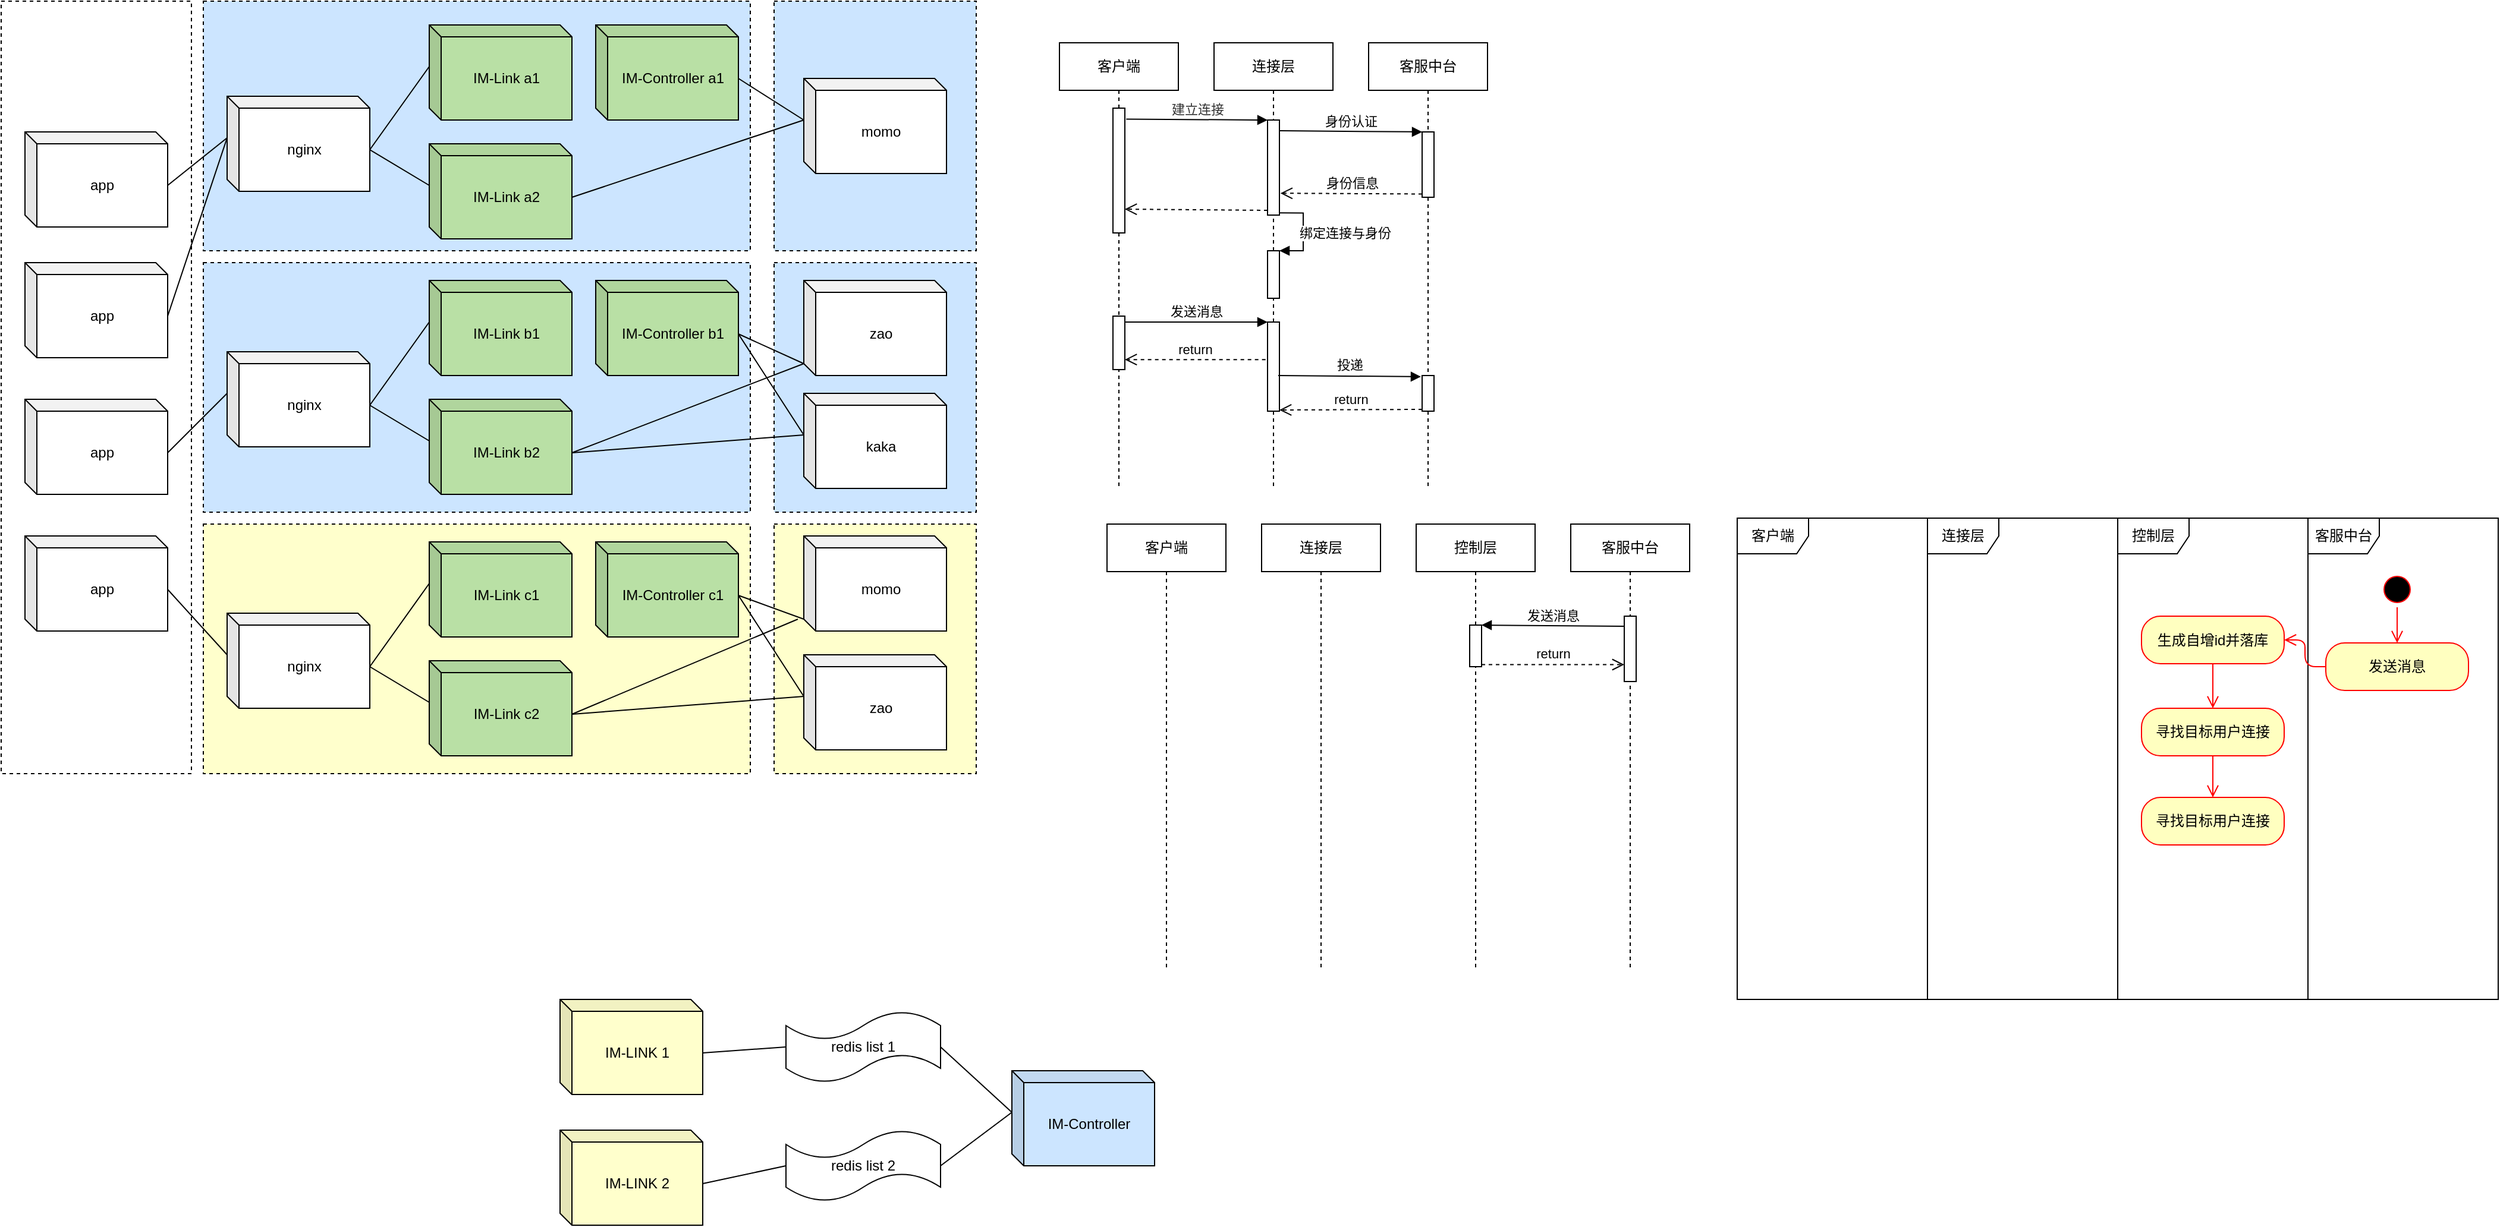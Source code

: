 <mxfile version="14.9.9" type="github"><diagram id="HWR2bWe-rGr_6qBOK7RL" name="Page-1"><mxGraphModel dx="946" dy="614" grid="1" gridSize="10" guides="1" tooltips="1" connect="1" arrows="1" fold="1" page="0" pageScale="1" pageWidth="827" pageHeight="1169" math="0" shadow="0"><root><mxCell id="0"/><mxCell id="1" parent="0"/><mxCell id="uBFtZ3P6UFGyT4fA2xU4-18" value="" style="rounded=0;whiteSpace=wrap;html=1;dashed=1;fillColor=#FFFFFF;" vertex="1" parent="1"><mxGeometry x="60" y="190" width="160" height="650" as="geometry"/></mxCell><mxCell id="4VuAMpq9W8bY4tnPrgcq-34" value="" style="rounded=0;whiteSpace=wrap;html=1;dashed=1;fillColor=#FFFFCC;" parent="1" vertex="1"><mxGeometry x="710" y="630" width="170" height="210" as="geometry"/></mxCell><mxCell id="4VuAMpq9W8bY4tnPrgcq-33" value="" style="rounded=0;whiteSpace=wrap;html=1;dashed=1;fillColor=#CCE5FF;" parent="1" vertex="1"><mxGeometry x="710" y="190" width="170" height="210" as="geometry"/></mxCell><mxCell id="4VuAMpq9W8bY4tnPrgcq-32" value="" style="rounded=0;whiteSpace=wrap;html=1;dashed=1;fillColor=#CCE5FF;" parent="1" vertex="1"><mxGeometry x="710" y="410" width="170" height="210" as="geometry"/></mxCell><mxCell id="4VuAMpq9W8bY4tnPrgcq-31" value="" style="rounded=0;whiteSpace=wrap;html=1;dashed=1;fillColor=#FFFFCC;" parent="1" vertex="1"><mxGeometry x="230" y="630" width="460" height="210" as="geometry"/></mxCell><mxCell id="4VuAMpq9W8bY4tnPrgcq-30" value="" style="rounded=0;whiteSpace=wrap;html=1;dashed=1;fillColor=#CCE5FF;" parent="1" vertex="1"><mxGeometry x="230" y="410" width="460" height="210" as="geometry"/></mxCell><mxCell id="4VuAMpq9W8bY4tnPrgcq-29" value="" style="rounded=0;whiteSpace=wrap;html=1;dashed=1;fillColor=#CCE5FF;" parent="1" vertex="1"><mxGeometry x="230" y="190" width="460" height="210" as="geometry"/></mxCell><mxCell id="4VuAMpq9W8bY4tnPrgcq-4" style="rounded=0;orthogonalLoop=1;jettySize=auto;html=1;exitX=0;exitY=0;exitDx=120;exitDy=45;exitPerimeter=0;entryX=0;entryY=0;entryDx=0;entryDy=35;entryPerimeter=0;endArrow=none;endFill=0;" parent="1" source="4VuAMpq9W8bY4tnPrgcq-1" target="4VuAMpq9W8bY4tnPrgcq-2" edge="1"><mxGeometry relative="1" as="geometry"/></mxCell><mxCell id="4VuAMpq9W8bY4tnPrgcq-5" style="edgeStyle=none;rounded=0;orthogonalLoop=1;jettySize=auto;html=1;exitX=0;exitY=0;exitDx=120;exitDy=45;exitPerimeter=0;entryX=0;entryY=0;entryDx=0;entryDy=35;entryPerimeter=0;endArrow=none;endFill=0;" parent="1" source="4VuAMpq9W8bY4tnPrgcq-1" target="4VuAMpq9W8bY4tnPrgcq-3" edge="1"><mxGeometry relative="1" as="geometry"/></mxCell><mxCell id="4VuAMpq9W8bY4tnPrgcq-1" value="nginx" style="shape=cube;whiteSpace=wrap;html=1;boundedLbl=1;backgroundOutline=1;darkOpacity=0.05;darkOpacity2=0.1;size=10;" parent="1" vertex="1"><mxGeometry x="250" y="270" width="120" height="80" as="geometry"/></mxCell><mxCell id="4VuAMpq9W8bY4tnPrgcq-2" value="IM-Link a1" style="shape=cube;whiteSpace=wrap;html=1;boundedLbl=1;backgroundOutline=1;darkOpacity=0.05;darkOpacity2=0.1;size=10;fillColor=#B9E0A5;" parent="1" vertex="1"><mxGeometry x="420" y="210" width="120" height="80" as="geometry"/></mxCell><mxCell id="uBFtZ3P6UFGyT4fA2xU4-16" style="rounded=0;orthogonalLoop=1;jettySize=auto;html=1;exitX=0;exitY=0;exitDx=120;exitDy=45;exitPerimeter=0;entryX=0;entryY=0;entryDx=0;entryDy=35;entryPerimeter=0;endArrow=none;endFill=0;" edge="1" parent="1" source="4VuAMpq9W8bY4tnPrgcq-3" target="4VuAMpq9W8bY4tnPrgcq-17"><mxGeometry relative="1" as="geometry"/></mxCell><mxCell id="4VuAMpq9W8bY4tnPrgcq-3" value="IM-Link a2" style="shape=cube;whiteSpace=wrap;html=1;boundedLbl=1;backgroundOutline=1;darkOpacity=0.05;darkOpacity2=0.1;size=10;fillColor=#B9E0A5;" parent="1" vertex="1"><mxGeometry x="420" y="310" width="120" height="80" as="geometry"/></mxCell><mxCell id="4VuAMpq9W8bY4tnPrgcq-6" style="rounded=0;orthogonalLoop=1;jettySize=auto;html=1;exitX=0;exitY=0;exitDx=120;exitDy=45;exitPerimeter=0;entryX=0;entryY=0;entryDx=0;entryDy=35;entryPerimeter=0;endArrow=none;endFill=0;" parent="1" source="4VuAMpq9W8bY4tnPrgcq-8" target="4VuAMpq9W8bY4tnPrgcq-9" edge="1"><mxGeometry relative="1" as="geometry"/></mxCell><mxCell id="4VuAMpq9W8bY4tnPrgcq-7" style="edgeStyle=none;rounded=0;orthogonalLoop=1;jettySize=auto;html=1;exitX=0;exitY=0;exitDx=120;exitDy=45;exitPerimeter=0;entryX=0;entryY=0;entryDx=0;entryDy=35;entryPerimeter=0;endArrow=none;endFill=0;" parent="1" source="4VuAMpq9W8bY4tnPrgcq-8" target="4VuAMpq9W8bY4tnPrgcq-10" edge="1"><mxGeometry relative="1" as="geometry"/></mxCell><mxCell id="4VuAMpq9W8bY4tnPrgcq-8" value="nginx" style="shape=cube;whiteSpace=wrap;html=1;boundedLbl=1;backgroundOutline=1;darkOpacity=0.05;darkOpacity2=0.1;size=10;" parent="1" vertex="1"><mxGeometry x="250" y="485" width="120" height="80" as="geometry"/></mxCell><mxCell id="4VuAMpq9W8bY4tnPrgcq-9" value="IM-Link b1" style="shape=cube;whiteSpace=wrap;html=1;boundedLbl=1;backgroundOutline=1;darkOpacity=0.05;darkOpacity2=0.1;size=10;fillColor=#B9E0A5;" parent="1" vertex="1"><mxGeometry x="420" y="425" width="120" height="80" as="geometry"/></mxCell><mxCell id="uBFtZ3P6UFGyT4fA2xU4-20" style="edgeStyle=none;rounded=0;orthogonalLoop=1;jettySize=auto;html=1;exitX=0;exitY=0;exitDx=120;exitDy=45;exitPerimeter=0;entryX=0;entryY=0;entryDx=0;entryDy=70;entryPerimeter=0;endArrow=none;endFill=0;" edge="1" parent="1" source="4VuAMpq9W8bY4tnPrgcq-10" target="4VuAMpq9W8bY4tnPrgcq-18"><mxGeometry relative="1" as="geometry"/></mxCell><mxCell id="uBFtZ3P6UFGyT4fA2xU4-21" style="edgeStyle=none;rounded=0;orthogonalLoop=1;jettySize=auto;html=1;exitX=0;exitY=0;exitDx=120;exitDy=45;exitPerimeter=0;entryX=0;entryY=0;entryDx=0;entryDy=35;entryPerimeter=0;endArrow=none;endFill=0;" edge="1" parent="1" source="4VuAMpq9W8bY4tnPrgcq-10" target="4VuAMpq9W8bY4tnPrgcq-24"><mxGeometry relative="1" as="geometry"/></mxCell><mxCell id="4VuAMpq9W8bY4tnPrgcq-10" value="IM-Link b2" style="shape=cube;whiteSpace=wrap;html=1;boundedLbl=1;backgroundOutline=1;darkOpacity=0.05;darkOpacity2=0.1;size=10;fillColor=#B9E0A5;" parent="1" vertex="1"><mxGeometry x="420" y="525" width="120" height="80" as="geometry"/></mxCell><mxCell id="uBFtZ3P6UFGyT4fA2xU4-32" style="edgeStyle=none;rounded=0;orthogonalLoop=1;jettySize=auto;html=1;exitX=0;exitY=0;exitDx=120;exitDy=45;exitPerimeter=0;entryX=0;entryY=0;entryDx=0;entryDy=35;entryPerimeter=0;endArrow=none;endFill=0;" edge="1" parent="1" source="4VuAMpq9W8bY4tnPrgcq-13" target="4VuAMpq9W8bY4tnPrgcq-1"><mxGeometry relative="1" as="geometry"/></mxCell><mxCell id="4VuAMpq9W8bY4tnPrgcq-13" value="app" style="shape=cube;whiteSpace=wrap;html=1;boundedLbl=1;backgroundOutline=1;darkOpacity=0.05;darkOpacity2=0.1;size=10;" parent="1" vertex="1"><mxGeometry x="80" y="300" width="120" height="80" as="geometry"/></mxCell><mxCell id="uBFtZ3P6UFGyT4fA2xU4-33" style="edgeStyle=none;rounded=0;orthogonalLoop=1;jettySize=auto;html=1;exitX=0;exitY=0;exitDx=120;exitDy=45;exitPerimeter=0;entryX=0;entryY=0;entryDx=0;entryDy=35;entryPerimeter=0;endArrow=none;endFill=0;" edge="1" parent="1" source="4VuAMpq9W8bY4tnPrgcq-14" target="4VuAMpq9W8bY4tnPrgcq-1"><mxGeometry relative="1" as="geometry"/></mxCell><mxCell id="4VuAMpq9W8bY4tnPrgcq-14" value="app" style="shape=cube;whiteSpace=wrap;html=1;boundedLbl=1;backgroundOutline=1;darkOpacity=0.05;darkOpacity2=0.1;size=10;" parent="1" vertex="1"><mxGeometry x="80" y="410" width="120" height="80" as="geometry"/></mxCell><mxCell id="uBFtZ3P6UFGyT4fA2xU4-34" style="edgeStyle=none;rounded=0;orthogonalLoop=1;jettySize=auto;html=1;exitX=0;exitY=0;exitDx=120;exitDy=45;exitPerimeter=0;entryX=0;entryY=0;entryDx=0;entryDy=35;entryPerimeter=0;endArrow=none;endFill=0;" edge="1" parent="1" source="4VuAMpq9W8bY4tnPrgcq-15" target="4VuAMpq9W8bY4tnPrgcq-8"><mxGeometry relative="1" as="geometry"/></mxCell><mxCell id="4VuAMpq9W8bY4tnPrgcq-15" value="app" style="shape=cube;whiteSpace=wrap;html=1;boundedLbl=1;backgroundOutline=1;darkOpacity=0.05;darkOpacity2=0.1;size=10;" parent="1" vertex="1"><mxGeometry x="80" y="525" width="120" height="80" as="geometry"/></mxCell><mxCell id="uBFtZ3P6UFGyT4fA2xU4-35" style="edgeStyle=none;rounded=0;orthogonalLoop=1;jettySize=auto;html=1;exitX=0;exitY=0;exitDx=120;exitDy=45;exitPerimeter=0;entryX=0;entryY=0;entryDx=0;entryDy=35;entryPerimeter=0;endArrow=none;endFill=0;" edge="1" parent="1" source="4VuAMpq9W8bY4tnPrgcq-16" target="4VuAMpq9W8bY4tnPrgcq-21"><mxGeometry relative="1" as="geometry"/></mxCell><mxCell id="4VuAMpq9W8bY4tnPrgcq-16" value="app" style="shape=cube;whiteSpace=wrap;html=1;boundedLbl=1;backgroundOutline=1;darkOpacity=0.05;darkOpacity2=0.1;size=10;" parent="1" vertex="1"><mxGeometry x="80" y="640" width="120" height="80" as="geometry"/></mxCell><mxCell id="4VuAMpq9W8bY4tnPrgcq-17" value="momo" style="shape=cube;whiteSpace=wrap;html=1;boundedLbl=1;backgroundOutline=1;darkOpacity=0.05;darkOpacity2=0.1;size=10;" parent="1" vertex="1"><mxGeometry x="735" y="255" width="120" height="80" as="geometry"/></mxCell><mxCell id="4VuAMpq9W8bY4tnPrgcq-18" value="zao" style="shape=cube;whiteSpace=wrap;html=1;boundedLbl=1;backgroundOutline=1;darkOpacity=0.05;darkOpacity2=0.1;size=10;" parent="1" vertex="1"><mxGeometry x="735" y="425" width="120" height="80" as="geometry"/></mxCell><mxCell id="4VuAMpq9W8bY4tnPrgcq-19" style="rounded=0;orthogonalLoop=1;jettySize=auto;html=1;exitX=0;exitY=0;exitDx=120;exitDy=45;exitPerimeter=0;entryX=0;entryY=0;entryDx=0;entryDy=35;entryPerimeter=0;endArrow=none;endFill=0;" parent="1" source="4VuAMpq9W8bY4tnPrgcq-21" target="4VuAMpq9W8bY4tnPrgcq-22" edge="1"><mxGeometry relative="1" as="geometry"/></mxCell><mxCell id="4VuAMpq9W8bY4tnPrgcq-20" style="edgeStyle=none;rounded=0;orthogonalLoop=1;jettySize=auto;html=1;exitX=0;exitY=0;exitDx=120;exitDy=45;exitPerimeter=0;entryX=0;entryY=0;entryDx=0;entryDy=35;entryPerimeter=0;endArrow=none;endFill=0;" parent="1" source="4VuAMpq9W8bY4tnPrgcq-21" target="4VuAMpq9W8bY4tnPrgcq-23" edge="1"><mxGeometry relative="1" as="geometry"/></mxCell><mxCell id="4VuAMpq9W8bY4tnPrgcq-21" value="nginx" style="shape=cube;whiteSpace=wrap;html=1;boundedLbl=1;backgroundOutline=1;darkOpacity=0.05;darkOpacity2=0.1;size=10;" parent="1" vertex="1"><mxGeometry x="250" y="705" width="120" height="80" as="geometry"/></mxCell><mxCell id="4VuAMpq9W8bY4tnPrgcq-22" value="IM-Link c1" style="shape=cube;whiteSpace=wrap;html=1;boundedLbl=1;backgroundOutline=1;darkOpacity=0.05;darkOpacity2=0.1;size=10;fillColor=#B9E0A5;" parent="1" vertex="1"><mxGeometry x="420" y="645" width="120" height="80" as="geometry"/></mxCell><mxCell id="uBFtZ3P6UFGyT4fA2xU4-28" style="edgeStyle=none;rounded=0;orthogonalLoop=1;jettySize=auto;html=1;exitX=0;exitY=0;exitDx=120;exitDy=45;exitPerimeter=0;entryX=0;entryY=0;entryDx=0;entryDy=35;entryPerimeter=0;endArrow=none;endFill=0;" edge="1" parent="1" source="4VuAMpq9W8bY4tnPrgcq-23" target="4VuAMpq9W8bY4tnPrgcq-26"><mxGeometry relative="1" as="geometry"/></mxCell><mxCell id="uBFtZ3P6UFGyT4fA2xU4-30" style="edgeStyle=none;rounded=0;orthogonalLoop=1;jettySize=auto;html=1;exitX=0;exitY=0;exitDx=120;exitDy=45;exitPerimeter=0;endArrow=none;endFill=0;" edge="1" parent="1" source="4VuAMpq9W8bY4tnPrgcq-23"><mxGeometry relative="1" as="geometry"><mxPoint x="730" y="710" as="targetPoint"/></mxGeometry></mxCell><mxCell id="4VuAMpq9W8bY4tnPrgcq-23" value="IM-Link c2" style="shape=cube;whiteSpace=wrap;html=1;boundedLbl=1;backgroundOutline=1;darkOpacity=0.05;darkOpacity2=0.1;size=10;fillColor=#B9E0A5;" parent="1" vertex="1"><mxGeometry x="420" y="745" width="120" height="80" as="geometry"/></mxCell><mxCell id="4VuAMpq9W8bY4tnPrgcq-24" value="kaka" style="shape=cube;whiteSpace=wrap;html=1;boundedLbl=1;backgroundOutline=1;darkOpacity=0.05;darkOpacity2=0.1;size=10;" parent="1" vertex="1"><mxGeometry x="735" y="520" width="120" height="80" as="geometry"/></mxCell><mxCell id="4VuAMpq9W8bY4tnPrgcq-25" value="momo" style="shape=cube;whiteSpace=wrap;html=1;boundedLbl=1;backgroundOutline=1;darkOpacity=0.05;darkOpacity2=0.1;size=10;" parent="1" vertex="1"><mxGeometry x="735" y="640" width="120" height="80" as="geometry"/></mxCell><mxCell id="4VuAMpq9W8bY4tnPrgcq-26" value="zao" style="shape=cube;whiteSpace=wrap;html=1;boundedLbl=1;backgroundOutline=1;darkOpacity=0.05;darkOpacity2=0.1;size=10;" parent="1" vertex="1"><mxGeometry x="735" y="740" width="120" height="80" as="geometry"/></mxCell><mxCell id="4VuAMpq9W8bY4tnPrgcq-35" value="&lt;font color=&quot;#000000&quot;&gt;客户端&lt;/font&gt;" style="shape=umlLifeline;perimeter=lifelinePerimeter;whiteSpace=wrap;html=1;container=1;collapsible=0;recursiveResize=0;outlineConnect=0;fontColor=#FFFFFF;fillColor=#FFFFFF;" parent="1" vertex="1"><mxGeometry x="950" y="225" width="100" height="375" as="geometry"/></mxCell><mxCell id="4VuAMpq9W8bY4tnPrgcq-41" value="" style="html=1;points=[];perimeter=orthogonalPerimeter;fontColor=#FFFFFF;fillColor=#FFFFFF;" parent="4VuAMpq9W8bY4tnPrgcq-35" vertex="1"><mxGeometry x="45" y="55" width="10" height="105" as="geometry"/></mxCell><mxCell id="4VuAMpq9W8bY4tnPrgcq-36" value="&lt;font color=&quot;#000000&quot;&gt;连接层&lt;/font&gt;" style="shape=umlLifeline;perimeter=lifelinePerimeter;whiteSpace=wrap;html=1;container=1;collapsible=0;recursiveResize=0;outlineConnect=0;fontColor=#FFFFFF;fillColor=#FFFFFF;" parent="1" vertex="1"><mxGeometry x="1080" y="225" width="100" height="375" as="geometry"/></mxCell><mxCell id="4VuAMpq9W8bY4tnPrgcq-42" value="" style="html=1;points=[];perimeter=orthogonalPerimeter;fontColor=#FFFFFF;fillColor=#FFFFFF;" parent="4VuAMpq9W8bY4tnPrgcq-36" vertex="1"><mxGeometry x="45" y="65" width="10" height="80" as="geometry"/></mxCell><mxCell id="4VuAMpq9W8bY4tnPrgcq-48" value="" style="html=1;points=[];perimeter=orthogonalPerimeter;fontColor=#FFFFFF;fillColor=#FFFFFF;" parent="4VuAMpq9W8bY4tnPrgcq-36" vertex="1"><mxGeometry x="45" y="175" width="10" height="40" as="geometry"/></mxCell><mxCell id="4VuAMpq9W8bY4tnPrgcq-49" value="self call" style="edgeStyle=orthogonalEdgeStyle;html=1;align=left;spacingLeft=2;endArrow=block;rounded=0;entryX=1;entryY=0;fontColor=#FFFFFF;fillColor=#99CCFF;exitX=1.029;exitY=0.977;exitDx=0;exitDy=0;exitPerimeter=0;" parent="4VuAMpq9W8bY4tnPrgcq-36" source="4VuAMpq9W8bY4tnPrgcq-42" target="4VuAMpq9W8bY4tnPrgcq-48" edge="1"><mxGeometry relative="1" as="geometry"><mxPoint x="45" y="160" as="sourcePoint"/><Array as="points"><mxPoint x="75" y="143"/><mxPoint x="75" y="175"/></Array></mxGeometry></mxCell><mxCell id="4VuAMpq9W8bY4tnPrgcq-50" value="&lt;font color=&quot;#000000&quot;&gt;绑定连接与身份&lt;/font&gt;" style="edgeLabel;html=1;align=center;verticalAlign=middle;resizable=0;points=[];fontColor=#FFFFFF;" parent="4VuAMpq9W8bY4tnPrgcq-49" vertex="1" connectable="0"><mxGeometry x="-0.067" y="-1" relative="1" as="geometry"><mxPoint x="36" y="3" as="offset"/></mxGeometry></mxCell><mxCell id="uBFtZ3P6UFGyT4fA2xU4-1" value="" style="html=1;points=[];perimeter=orthogonalPerimeter;" vertex="1" parent="4VuAMpq9W8bY4tnPrgcq-36"><mxGeometry x="45" y="235" width="10" height="75" as="geometry"/></mxCell><mxCell id="4VuAMpq9W8bY4tnPrgcq-37" value="&lt;font color=&quot;#000000&quot;&gt;客服中台&lt;/font&gt;" style="shape=umlLifeline;perimeter=lifelinePerimeter;whiteSpace=wrap;html=1;container=1;collapsible=0;recursiveResize=0;outlineConnect=0;fontColor=#FFFFFF;fillColor=#FFFFFF;" parent="1" vertex="1"><mxGeometry x="1210" y="225" width="100" height="375" as="geometry"/></mxCell><mxCell id="4VuAMpq9W8bY4tnPrgcq-45" value="" style="html=1;points=[];perimeter=orthogonalPerimeter;fontColor=#FFFFFF;fillColor=#FFFFFF;" parent="4VuAMpq9W8bY4tnPrgcq-37" vertex="1"><mxGeometry x="45" y="75" width="10" height="55" as="geometry"/></mxCell><mxCell id="uBFtZ3P6UFGyT4fA2xU4-5" value="" style="html=1;points=[];perimeter=orthogonalPerimeter;" vertex="1" parent="4VuAMpq9W8bY4tnPrgcq-37"><mxGeometry x="45" y="280" width="10" height="30" as="geometry"/></mxCell><mxCell id="4VuAMpq9W8bY4tnPrgcq-43" value="&lt;font color=&quot;#333333&quot;&gt;建立连接&lt;/font&gt;" style="html=1;verticalAlign=bottom;endArrow=block;entryX=0;entryY=0;fontColor=#FFFFFF;fillColor=#99CCFF;exitX=1.114;exitY=0.088;exitDx=0;exitDy=0;exitPerimeter=0;" parent="1" source="4VuAMpq9W8bY4tnPrgcq-41" target="4VuAMpq9W8bY4tnPrgcq-42" edge="1"><mxGeometry relative="1" as="geometry"><mxPoint x="1007" y="290" as="sourcePoint"/></mxGeometry></mxCell><mxCell id="4VuAMpq9W8bY4tnPrgcq-46" value="&lt;font color=&quot;#000000&quot;&gt;身份认证&lt;/font&gt;" style="html=1;verticalAlign=bottom;endArrow=block;entryX=0;entryY=0;fontColor=#FFFFFF;fillColor=#99CCFF;exitX=1.029;exitY=0.113;exitDx=0;exitDy=0;exitPerimeter=0;" parent="1" source="4VuAMpq9W8bY4tnPrgcq-42" target="4VuAMpq9W8bY4tnPrgcq-45" edge="1"><mxGeometry relative="1" as="geometry"><mxPoint x="1185" y="300" as="sourcePoint"/></mxGeometry></mxCell><mxCell id="4VuAMpq9W8bY4tnPrgcq-47" value="&lt;font color=&quot;#000000&quot;&gt;身份信息&lt;/font&gt;" style="html=1;verticalAlign=bottom;endArrow=open;dashed=1;endSize=8;exitX=0;exitY=0.95;fontColor=#FFFFFF;fillColor=#99CCFF;entryX=1.086;entryY=0.77;entryDx=0;entryDy=0;entryPerimeter=0;" parent="1" source="4VuAMpq9W8bY4tnPrgcq-45" target="4VuAMpq9W8bY4tnPrgcq-42" edge="1"><mxGeometry relative="1" as="geometry"><mxPoint x="1185" y="376" as="targetPoint"/></mxGeometry></mxCell><mxCell id="4VuAMpq9W8bY4tnPrgcq-44" value="" style="html=1;verticalAlign=bottom;endArrow=open;dashed=1;endSize=8;exitX=0;exitY=0.95;fontColor=#FFFFFF;fillColor=#99CCFF;" parent="1" source="4VuAMpq9W8bY4tnPrgcq-42" edge="1"><mxGeometry relative="1" as="geometry"><mxPoint x="1005" y="365" as="targetPoint"/></mxGeometry></mxCell><mxCell id="4VuAMpq9W8bY4tnPrgcq-51" value="" style="html=1;points=[];perimeter=orthogonalPerimeter;fontColor=#FFFFFF;fillColor=#FFFFFF;" parent="1" vertex="1"><mxGeometry x="995" y="455" width="10" height="45" as="geometry"/></mxCell><mxCell id="uBFtZ3P6UFGyT4fA2xU4-6" value="投递" style="html=1;verticalAlign=bottom;endArrow=block;entryX=-0.1;entryY=0.033;exitX=0.9;exitY=0.6;exitDx=0;exitDy=0;exitPerimeter=0;entryDx=0;entryDy=0;entryPerimeter=0;" edge="1" target="uBFtZ3P6UFGyT4fA2xU4-5" parent="1" source="uBFtZ3P6UFGyT4fA2xU4-1"><mxGeometry relative="1" as="geometry"><mxPoint x="1185" y="470" as="sourcePoint"/></mxGeometry></mxCell><mxCell id="uBFtZ3P6UFGyT4fA2xU4-7" value="return" style="html=1;verticalAlign=bottom;endArrow=open;dashed=1;endSize=8;exitX=0;exitY=0.95;" edge="1" source="uBFtZ3P6UFGyT4fA2xU4-5" parent="1"><mxGeometry relative="1" as="geometry"><mxPoint x="1135" y="534" as="targetPoint"/></mxGeometry></mxCell><mxCell id="uBFtZ3P6UFGyT4fA2xU4-2" value="发送消息" style="html=1;verticalAlign=bottom;endArrow=block;entryX=0;entryY=0;" edge="1" target="uBFtZ3P6UFGyT4fA2xU4-1" parent="1" source="4VuAMpq9W8bY4tnPrgcq-51"><mxGeometry relative="1" as="geometry"><mxPoint x="1055" y="460" as="sourcePoint"/></mxGeometry></mxCell><mxCell id="uBFtZ3P6UFGyT4fA2xU4-3" value="return" style="html=1;verticalAlign=bottom;endArrow=open;dashed=1;endSize=8;exitX=-0.167;exitY=0.421;exitDx=0;exitDy=0;exitPerimeter=0;" edge="1" source="uBFtZ3P6UFGyT4fA2xU4-1" parent="1" target="4VuAMpq9W8bY4tnPrgcq-51"><mxGeometry relative="1" as="geometry"><mxPoint x="1055" y="536" as="targetPoint"/></mxGeometry></mxCell><mxCell id="uBFtZ3P6UFGyT4fA2xU4-17" style="edgeStyle=none;rounded=0;orthogonalLoop=1;jettySize=auto;html=1;exitX=0;exitY=0;exitDx=120;exitDy=45;exitPerimeter=0;entryX=0;entryY=0;entryDx=0;entryDy=35;entryPerimeter=0;endArrow=none;endFill=0;" edge="1" parent="1" source="uBFtZ3P6UFGyT4fA2xU4-15" target="4VuAMpq9W8bY4tnPrgcq-17"><mxGeometry relative="1" as="geometry"/></mxCell><mxCell id="uBFtZ3P6UFGyT4fA2xU4-15" value="IM-Controller a1" style="shape=cube;whiteSpace=wrap;html=1;boundedLbl=1;backgroundOutline=1;darkOpacity=0.05;darkOpacity2=0.1;size=10;fillColor=#B9E0A5;" vertex="1" parent="1"><mxGeometry x="560" y="210" width="120" height="80" as="geometry"/></mxCell><mxCell id="uBFtZ3P6UFGyT4fA2xU4-22" style="edgeStyle=none;rounded=0;orthogonalLoop=1;jettySize=auto;html=1;exitX=0;exitY=0;exitDx=120;exitDy=45;exitPerimeter=0;entryX=0;entryY=0;entryDx=0;entryDy=70;entryPerimeter=0;endArrow=none;endFill=0;" edge="1" parent="1" source="uBFtZ3P6UFGyT4fA2xU4-19" target="4VuAMpq9W8bY4tnPrgcq-18"><mxGeometry relative="1" as="geometry"/></mxCell><mxCell id="uBFtZ3P6UFGyT4fA2xU4-23" style="edgeStyle=none;rounded=0;orthogonalLoop=1;jettySize=auto;html=1;exitX=0;exitY=0;exitDx=120;exitDy=45;exitPerimeter=0;entryX=0;entryY=0;entryDx=0;entryDy=35;entryPerimeter=0;endArrow=none;endFill=0;" edge="1" parent="1" source="uBFtZ3P6UFGyT4fA2xU4-19" target="4VuAMpq9W8bY4tnPrgcq-24"><mxGeometry relative="1" as="geometry"/></mxCell><mxCell id="uBFtZ3P6UFGyT4fA2xU4-19" value="IM-Controller b1" style="shape=cube;whiteSpace=wrap;html=1;boundedLbl=1;backgroundOutline=1;darkOpacity=0.05;darkOpacity2=0.1;size=10;fillColor=#B9E0A5;" vertex="1" parent="1"><mxGeometry x="560" y="425" width="120" height="80" as="geometry"/></mxCell><mxCell id="uBFtZ3P6UFGyT4fA2xU4-29" style="edgeStyle=none;rounded=0;orthogonalLoop=1;jettySize=auto;html=1;exitX=0;exitY=0;exitDx=120;exitDy=45;exitPerimeter=0;entryX=0;entryY=0;entryDx=0;entryDy=70;entryPerimeter=0;endArrow=none;endFill=0;" edge="1" parent="1" source="uBFtZ3P6UFGyT4fA2xU4-27" target="4VuAMpq9W8bY4tnPrgcq-25"><mxGeometry relative="1" as="geometry"/></mxCell><mxCell id="uBFtZ3P6UFGyT4fA2xU4-31" style="edgeStyle=none;rounded=0;orthogonalLoop=1;jettySize=auto;html=1;exitX=0;exitY=0;exitDx=120;exitDy=45;exitPerimeter=0;entryX=0;entryY=0;entryDx=0;entryDy=35;entryPerimeter=0;endArrow=none;endFill=0;" edge="1" parent="1" source="uBFtZ3P6UFGyT4fA2xU4-27" target="4VuAMpq9W8bY4tnPrgcq-26"><mxGeometry relative="1" as="geometry"/></mxCell><mxCell id="uBFtZ3P6UFGyT4fA2xU4-27" value="IM-Controller c1" style="shape=cube;whiteSpace=wrap;html=1;boundedLbl=1;backgroundOutline=1;darkOpacity=0.05;darkOpacity2=0.1;size=10;fillColor=#B9E0A5;" vertex="1" parent="1"><mxGeometry x="560" y="645" width="120" height="80" as="geometry"/></mxCell><mxCell id="uBFtZ3P6UFGyT4fA2xU4-42" value="&lt;font color=&quot;#000000&quot;&gt;客户端&lt;/font&gt;" style="shape=umlLifeline;perimeter=lifelinePerimeter;whiteSpace=wrap;html=1;container=1;collapsible=0;recursiveResize=0;outlineConnect=0;fontColor=#FFFFFF;fillColor=#FFFFFF;" vertex="1" parent="1"><mxGeometry x="990" y="630" width="100" height="375" as="geometry"/></mxCell><mxCell id="uBFtZ3P6UFGyT4fA2xU4-43" value="&lt;font color=&quot;#000000&quot;&gt;连接层&lt;/font&gt;" style="shape=umlLifeline;perimeter=lifelinePerimeter;whiteSpace=wrap;html=1;container=1;collapsible=0;recursiveResize=0;outlineConnect=0;fontColor=#FFFFFF;fillColor=#FFFFFF;" vertex="1" parent="1"><mxGeometry x="1120" y="630" width="100" height="375" as="geometry"/></mxCell><mxCell id="uBFtZ3P6UFGyT4fA2xU4-44" value="&lt;font color=&quot;#000000&quot;&gt;客服中台&lt;/font&gt;" style="shape=umlLifeline;perimeter=lifelinePerimeter;whiteSpace=wrap;html=1;container=1;collapsible=0;recursiveResize=0;outlineConnect=0;fontColor=#FFFFFF;fillColor=#FFFFFF;" vertex="1" parent="1"><mxGeometry x="1380" y="630" width="100" height="375" as="geometry"/></mxCell><mxCell id="uBFtZ3P6UFGyT4fA2xU4-45" value="&lt;font color=&quot;#000000&quot;&gt;控制层&lt;/font&gt;" style="shape=umlLifeline;perimeter=lifelinePerimeter;whiteSpace=wrap;html=1;container=1;collapsible=0;recursiveResize=0;outlineConnect=0;fontColor=#FFFFFF;fillColor=#FFFFFF;" vertex="1" parent="1"><mxGeometry x="1250" y="630" width="100" height="375" as="geometry"/></mxCell><mxCell id="uBFtZ3P6UFGyT4fA2xU4-46" value="" style="html=1;points=[];perimeter=orthogonalPerimeter;fillColor=#FFFFFF;" vertex="1" parent="uBFtZ3P6UFGyT4fA2xU4-45"><mxGeometry x="45" y="85" width="10" height="35" as="geometry"/></mxCell><mxCell id="uBFtZ3P6UFGyT4fA2xU4-49" value="" style="html=1;points=[];perimeter=orthogonalPerimeter;fontColor=#FFFFFF;fillColor=#FFFFFF;" vertex="1" parent="1"><mxGeometry x="1425" y="707.5" width="10" height="55" as="geometry"/></mxCell><mxCell id="uBFtZ3P6UFGyT4fA2xU4-47" value="发送消息" style="html=1;verticalAlign=bottom;endArrow=block;entryX=1;entryY=0;exitX=0;exitY=0.155;exitDx=0;exitDy=0;exitPerimeter=0;" edge="1" target="uBFtZ3P6UFGyT4fA2xU4-46" parent="1" source="uBFtZ3P6UFGyT4fA2xU4-49"><mxGeometry relative="1" as="geometry"><mxPoint x="1365" y="715" as="sourcePoint"/></mxGeometry></mxCell><mxCell id="uBFtZ3P6UFGyT4fA2xU4-48" value="return" style="html=1;verticalAlign=bottom;endArrow=open;dashed=1;endSize=8;exitX=1;exitY=0.95;" edge="1" source="uBFtZ3P6UFGyT4fA2xU4-46" parent="1" target="uBFtZ3P6UFGyT4fA2xU4-49"><mxGeometry relative="1" as="geometry"><mxPoint x="1365" y="772" as="targetPoint"/></mxGeometry></mxCell><mxCell id="uBFtZ3P6UFGyT4fA2xU4-50" value="客户端" style="shape=umlFrame;whiteSpace=wrap;html=1;fillColor=#FFFFFF;" vertex="1" parent="1"><mxGeometry x="1520" y="625" width="160" height="405" as="geometry"/></mxCell><mxCell id="uBFtZ3P6UFGyT4fA2xU4-51" value="连接层" style="shape=umlFrame;whiteSpace=wrap;html=1;fillColor=#FFFFFF;" vertex="1" parent="1"><mxGeometry x="1680" y="625" width="160" height="405" as="geometry"/></mxCell><mxCell id="uBFtZ3P6UFGyT4fA2xU4-52" value="控制层" style="shape=umlFrame;whiteSpace=wrap;html=1;fillColor=#FFFFFF;" vertex="1" parent="1"><mxGeometry x="1840" y="625" width="160" height="405" as="geometry"/></mxCell><mxCell id="uBFtZ3P6UFGyT4fA2xU4-53" value="客服中台" style="shape=umlFrame;whiteSpace=wrap;html=1;fillColor=#FFFFFF;" vertex="1" parent="1"><mxGeometry x="2000" y="625" width="160" height="405" as="geometry"/></mxCell><mxCell id="uBFtZ3P6UFGyT4fA2xU4-54" value="" style="ellipse;html=1;shape=startState;fillColor=#000000;strokeColor=#ff0000;" vertex="1" parent="1"><mxGeometry x="2060" y="670" width="30" height="30" as="geometry"/></mxCell><mxCell id="uBFtZ3P6UFGyT4fA2xU4-55" value="" style="edgeStyle=orthogonalEdgeStyle;html=1;verticalAlign=bottom;endArrow=open;endSize=8;strokeColor=#ff0000;entryX=0.5;entryY=0;entryDx=0;entryDy=0;" edge="1" source="uBFtZ3P6UFGyT4fA2xU4-54" parent="1" target="uBFtZ3P6UFGyT4fA2xU4-56"><mxGeometry relative="1" as="geometry"><mxPoint x="2075" y="760" as="targetPoint"/></mxGeometry></mxCell><mxCell id="uBFtZ3P6UFGyT4fA2xU4-56" value="发送消息" style="rounded=1;whiteSpace=wrap;html=1;arcSize=40;fontColor=#000000;fillColor=#ffffc0;strokeColor=#ff0000;" vertex="1" parent="1"><mxGeometry x="2015" y="730" width="120" height="40" as="geometry"/></mxCell><mxCell id="uBFtZ3P6UFGyT4fA2xU4-57" value="" style="edgeStyle=orthogonalEdgeStyle;html=1;verticalAlign=bottom;endArrow=open;endSize=8;strokeColor=#ff0000;entryX=1;entryY=0.5;entryDx=0;entryDy=0;" edge="1" source="uBFtZ3P6UFGyT4fA2xU4-56" parent="1" target="uBFtZ3P6UFGyT4fA2xU4-58"><mxGeometry relative="1" as="geometry"><mxPoint x="2080" y="863" as="targetPoint"/></mxGeometry></mxCell><mxCell id="uBFtZ3P6UFGyT4fA2xU4-58" value="生成自增id并落库" style="rounded=1;whiteSpace=wrap;html=1;arcSize=40;fontColor=#000000;fillColor=#ffffc0;strokeColor=#ff0000;" vertex="1" parent="1"><mxGeometry x="1860" y="707.5" width="120" height="40" as="geometry"/></mxCell><mxCell id="uBFtZ3P6UFGyT4fA2xU4-59" value="" style="edgeStyle=orthogonalEdgeStyle;html=1;verticalAlign=bottom;endArrow=open;endSize=8;strokeColor=#ff0000;entryX=0.5;entryY=0;entryDx=0;entryDy=0;" edge="1" source="uBFtZ3P6UFGyT4fA2xU4-58" parent="1" target="uBFtZ3P6UFGyT4fA2xU4-60"><mxGeometry relative="1" as="geometry"><mxPoint x="1920" y="830" as="targetPoint"/></mxGeometry></mxCell><mxCell id="uBFtZ3P6UFGyT4fA2xU4-60" value="寻找目标用户连接" style="rounded=1;whiteSpace=wrap;html=1;arcSize=40;fontColor=#000000;fillColor=#ffffc0;strokeColor=#ff0000;" vertex="1" parent="1"><mxGeometry x="1860" y="785" width="120" height="40" as="geometry"/></mxCell><mxCell id="uBFtZ3P6UFGyT4fA2xU4-61" value="寻找目标用户连接" style="rounded=1;whiteSpace=wrap;html=1;arcSize=40;fontColor=#000000;fillColor=#ffffc0;strokeColor=#ff0000;" vertex="1" parent="1"><mxGeometry x="1860" y="860" width="120" height="40" as="geometry"/></mxCell><mxCell id="uBFtZ3P6UFGyT4fA2xU4-63" value="" style="edgeStyle=orthogonalEdgeStyle;html=1;verticalAlign=bottom;endArrow=open;endSize=8;strokeColor=#ff0000;entryX=0.5;entryY=0;entryDx=0;entryDy=0;exitX=0.5;exitY=1;exitDx=0;exitDy=0;" edge="1" parent="1" source="uBFtZ3P6UFGyT4fA2xU4-60" target="uBFtZ3P6UFGyT4fA2xU4-61"><mxGeometry relative="1" as="geometry"><mxPoint x="1930" y="795" as="targetPoint"/><mxPoint x="1930" y="757.5" as="sourcePoint"/></mxGeometry></mxCell><mxCell id="uBFtZ3P6UFGyT4fA2xU4-69" style="edgeStyle=none;rounded=0;orthogonalLoop=1;jettySize=auto;html=1;exitX=0;exitY=0;exitDx=120;exitDy=45;exitPerimeter=0;entryX=0;entryY=0.5;entryDx=0;entryDy=0;entryPerimeter=0;endArrow=none;endFill=0;" edge="1" parent="1" source="uBFtZ3P6UFGyT4fA2xU4-64" target="uBFtZ3P6UFGyT4fA2xU4-67"><mxGeometry relative="1" as="geometry"/></mxCell><mxCell id="uBFtZ3P6UFGyT4fA2xU4-64" value="IM-LINK 1" style="shape=cube;whiteSpace=wrap;html=1;boundedLbl=1;backgroundOutline=1;darkOpacity=0.05;darkOpacity2=0.1;size=10;fillColor=#FFFFCC;" vertex="1" parent="1"><mxGeometry x="530" y="1030" width="120" height="80" as="geometry"/></mxCell><mxCell id="uBFtZ3P6UFGyT4fA2xU4-70" style="edgeStyle=none;rounded=0;orthogonalLoop=1;jettySize=auto;html=1;exitX=0;exitY=0;exitDx=120;exitDy=45;exitPerimeter=0;entryX=0;entryY=0.5;entryDx=0;entryDy=0;entryPerimeter=0;endArrow=none;endFill=0;" edge="1" parent="1" source="uBFtZ3P6UFGyT4fA2xU4-65" target="uBFtZ3P6UFGyT4fA2xU4-68"><mxGeometry relative="1" as="geometry"/></mxCell><mxCell id="uBFtZ3P6UFGyT4fA2xU4-65" value="IM-LINK 2" style="shape=cube;whiteSpace=wrap;html=1;boundedLbl=1;backgroundOutline=1;darkOpacity=0.05;darkOpacity2=0.1;size=10;fillColor=#FFFFCC;" vertex="1" parent="1"><mxGeometry x="530" y="1140" width="120" height="80" as="geometry"/></mxCell><mxCell id="uBFtZ3P6UFGyT4fA2xU4-67" value="redis list 1" style="shape=tape;whiteSpace=wrap;html=1;fillColor=#FFFFFF;" vertex="1" parent="1"><mxGeometry x="720" y="1040" width="130" height="60" as="geometry"/></mxCell><mxCell id="uBFtZ3P6UFGyT4fA2xU4-68" value="redis list 2" style="shape=tape;whiteSpace=wrap;html=1;fillColor=#FFFFFF;" vertex="1" parent="1"><mxGeometry x="720" y="1140" width="130" height="60" as="geometry"/></mxCell><mxCell id="uBFtZ3P6UFGyT4fA2xU4-72" style="edgeStyle=none;rounded=0;orthogonalLoop=1;jettySize=auto;html=1;exitX=0;exitY=0;exitDx=0;exitDy=35;exitPerimeter=0;entryX=1;entryY=0.5;entryDx=0;entryDy=0;entryPerimeter=0;endArrow=none;endFill=0;" edge="1" parent="1" source="uBFtZ3P6UFGyT4fA2xU4-71" target="uBFtZ3P6UFGyT4fA2xU4-67"><mxGeometry relative="1" as="geometry"/></mxCell><mxCell id="uBFtZ3P6UFGyT4fA2xU4-73" style="edgeStyle=none;rounded=0;orthogonalLoop=1;jettySize=auto;html=1;exitX=0;exitY=0;exitDx=0;exitDy=35;exitPerimeter=0;entryX=1;entryY=0.5;entryDx=0;entryDy=0;entryPerimeter=0;endArrow=none;endFill=0;" edge="1" parent="1" source="uBFtZ3P6UFGyT4fA2xU4-71" target="uBFtZ3P6UFGyT4fA2xU4-68"><mxGeometry relative="1" as="geometry"/></mxCell><mxCell id="uBFtZ3P6UFGyT4fA2xU4-71" value="IM-Controller" style="shape=cube;whiteSpace=wrap;html=1;boundedLbl=1;backgroundOutline=1;darkOpacity=0.05;darkOpacity2=0.1;size=10;fillColor=#CCE5FF;" vertex="1" parent="1"><mxGeometry x="910" y="1090" width="120" height="80" as="geometry"/></mxCell></root></mxGraphModel></diagram></mxfile>